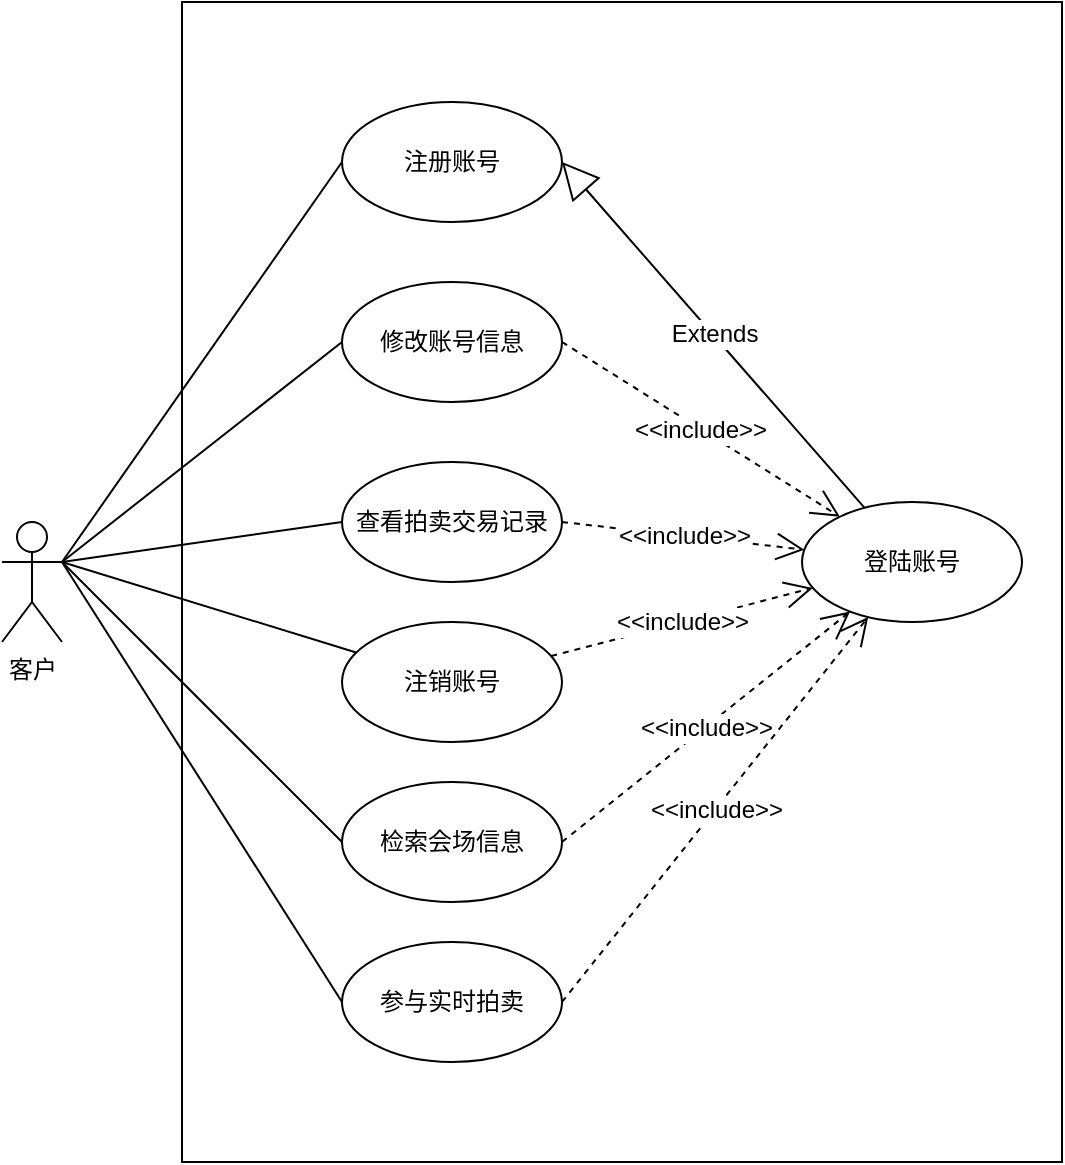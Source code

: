 <mxfile version="20.3.0" type="device"><diagram id="TsNJRCKAIPTdRjv5hArH" name="第 1 页"><mxGraphModel dx="1131" dy="672" grid="1" gridSize="10" guides="1" tooltips="1" connect="1" arrows="1" fold="1" page="1" pageScale="1" pageWidth="827" pageHeight="1169" math="0" shadow="0"><root><mxCell id="0"/><mxCell id="1" parent="0"/><mxCell id="Gx10WPm7qvpERAs0gLBw-1" value="" style="rounded=0;whiteSpace=wrap;html=1;" parent="1" vertex="1"><mxGeometry x="200" y="150" width="440" height="580" as="geometry"/></mxCell><mxCell id="Gx10WPm7qvpERAs0gLBw-9" style="edgeStyle=none;rounded=0;orthogonalLoop=1;jettySize=auto;html=1;exitX=1;exitY=0.333;exitDx=0;exitDy=0;exitPerimeter=0;fontSize=12;endArrow=none;endFill=0;endSize=10;entryX=0;entryY=0.5;entryDx=0;entryDy=0;" parent="1" source="Gx10WPm7qvpERAs0gLBw-2" target="Gx10WPm7qvpERAs0gLBw-8" edge="1"><mxGeometry relative="1" as="geometry"/></mxCell><mxCell id="Gx10WPm7qvpERAs0gLBw-11" style="edgeStyle=none;rounded=0;orthogonalLoop=1;jettySize=auto;html=1;exitX=1;exitY=0.333;exitDx=0;exitDy=0;exitPerimeter=0;fontSize=12;endArrow=none;endFill=0;endSize=10;entryX=0;entryY=0.5;entryDx=0;entryDy=0;" parent="1" source="Gx10WPm7qvpERAs0gLBw-2" target="Gx10WPm7qvpERAs0gLBw-10" edge="1"><mxGeometry relative="1" as="geometry"/></mxCell><mxCell id="Gx10WPm7qvpERAs0gLBw-18" style="edgeStyle=none;rounded=0;orthogonalLoop=1;jettySize=auto;html=1;exitX=1;exitY=0.333;exitDx=0;exitDy=0;exitPerimeter=0;fontSize=12;endArrow=none;endFill=0;endSize=10;" parent="1" source="Gx10WPm7qvpERAs0gLBw-2" target="Gx10WPm7qvpERAs0gLBw-17" edge="1"><mxGeometry relative="1" as="geometry"/></mxCell><mxCell id="Gx10WPm7qvpERAs0gLBw-25" style="edgeStyle=none;rounded=0;orthogonalLoop=1;jettySize=auto;html=1;exitX=1;exitY=0.333;exitDx=0;exitDy=0;exitPerimeter=0;fontSize=12;endArrow=none;endFill=0;endSize=10;entryX=0;entryY=0.5;entryDx=0;entryDy=0;" parent="1" source="Gx10WPm7qvpERAs0gLBw-2" target="Gx10WPm7qvpERAs0gLBw-20" edge="1"><mxGeometry relative="1" as="geometry"/></mxCell><mxCell id="Gx10WPm7qvpERAs0gLBw-26" style="edgeStyle=none;rounded=0;orthogonalLoop=1;jettySize=auto;html=1;exitX=1;exitY=0.333;exitDx=0;exitDy=0;exitPerimeter=0;fontSize=12;endArrow=none;endFill=0;endSize=10;entryX=0;entryY=0.5;entryDx=0;entryDy=0;" parent="1" source="Gx10WPm7qvpERAs0gLBw-2" target="Gx10WPm7qvpERAs0gLBw-21" edge="1"><mxGeometry relative="1" as="geometry"/></mxCell><mxCell id="Gx10WPm7qvpERAs0gLBw-2" value="客户" style="shape=umlActor;verticalLabelPosition=bottom;verticalAlign=top;html=1;" parent="1" vertex="1"><mxGeometry x="110" y="410" width="30" height="60" as="geometry"/></mxCell><mxCell id="Gx10WPm7qvpERAs0gLBw-8" value="修改账号信息" style="ellipse;whiteSpace=wrap;html=1;" parent="1" vertex="1"><mxGeometry x="280" y="290" width="110" height="60" as="geometry"/></mxCell><mxCell id="Gx10WPm7qvpERAs0gLBw-10" value="查看拍卖交易记录" style="ellipse;whiteSpace=wrap;html=1;" parent="1" vertex="1"><mxGeometry x="280" y="380" width="110" height="60" as="geometry"/></mxCell><mxCell id="Gx10WPm7qvpERAs0gLBw-12" value="登陆账号" style="ellipse;whiteSpace=wrap;html=1;" parent="1" vertex="1"><mxGeometry x="510" y="400" width="110" height="60" as="geometry"/></mxCell><mxCell id="Gx10WPm7qvpERAs0gLBw-14" value="&amp;lt;&amp;lt;include&amp;gt;&amp;gt;" style="endArrow=open;endSize=12;dashed=1;html=1;rounded=0;fontSize=12;exitX=1;exitY=0.5;exitDx=0;exitDy=0;" parent="1" source="Gx10WPm7qvpERAs0gLBw-8" target="Gx10WPm7qvpERAs0gLBw-12" edge="1"><mxGeometry width="160" relative="1" as="geometry"><mxPoint x="240" y="160" as="sourcePoint"/><mxPoint x="400" y="160" as="targetPoint"/></mxGeometry></mxCell><mxCell id="Gx10WPm7qvpERAs0gLBw-16" value="&amp;lt;&amp;lt;include&amp;gt;&amp;gt;" style="endArrow=open;endSize=12;dashed=1;html=1;rounded=0;fontSize=12;exitX=1;exitY=0.5;exitDx=0;exitDy=0;" parent="1" source="Gx10WPm7qvpERAs0gLBw-10" target="Gx10WPm7qvpERAs0gLBw-12" edge="1"><mxGeometry width="160" relative="1" as="geometry"><mxPoint x="220" y="380" as="sourcePoint"/><mxPoint x="380" y="380" as="targetPoint"/></mxGeometry></mxCell><mxCell id="Gx10WPm7qvpERAs0gLBw-17" value="注销账号" style="ellipse;whiteSpace=wrap;html=1;" parent="1" vertex="1"><mxGeometry x="280" y="460" width="110" height="60" as="geometry"/></mxCell><mxCell id="Gx10WPm7qvpERAs0gLBw-19" value="&amp;lt;&amp;lt;include&amp;gt;&amp;gt;" style="endArrow=open;endSize=12;dashed=1;html=1;rounded=0;fontSize=12;" parent="1" source="Gx10WPm7qvpERAs0gLBw-17" target="Gx10WPm7qvpERAs0gLBw-12" edge="1"><mxGeometry width="160" relative="1" as="geometry"><mxPoint x="210" y="460" as="sourcePoint"/><mxPoint x="370" y="460" as="targetPoint"/></mxGeometry></mxCell><mxCell id="Gx10WPm7qvpERAs0gLBw-20" value="检索会场信息" style="ellipse;whiteSpace=wrap;html=1;" parent="1" vertex="1"><mxGeometry x="280" y="540" width="110" height="60" as="geometry"/></mxCell><mxCell id="Gx10WPm7qvpERAs0gLBw-21" value="参与实时拍卖" style="ellipse;whiteSpace=wrap;html=1;" parent="1" vertex="1"><mxGeometry x="280" y="620" width="110" height="60" as="geometry"/></mxCell><mxCell id="Gx10WPm7qvpERAs0gLBw-22" value="&amp;lt;&amp;lt;include&amp;gt;&amp;gt;" style="endArrow=open;endSize=12;dashed=1;html=1;rounded=0;fontSize=12;exitX=1;exitY=0.5;exitDx=0;exitDy=0;" parent="1" source="Gx10WPm7qvpERAs0gLBw-20" target="Gx10WPm7qvpERAs0gLBw-12" edge="1"><mxGeometry width="160" relative="1" as="geometry"><mxPoint x="280" y="480" as="sourcePoint"/><mxPoint x="440" y="480" as="targetPoint"/></mxGeometry></mxCell><mxCell id="Gx10WPm7qvpERAs0gLBw-24" value="&amp;lt;&amp;lt;include&amp;gt;&amp;gt;" style="endArrow=open;endSize=12;dashed=1;html=1;rounded=0;fontSize=12;exitX=1;exitY=0.5;exitDx=0;exitDy=0;" parent="1" source="Gx10WPm7qvpERAs0gLBw-21" target="Gx10WPm7qvpERAs0gLBw-12" edge="1"><mxGeometry width="160" relative="1" as="geometry"><mxPoint x="360" y="580" as="sourcePoint"/><mxPoint x="520" y="580" as="targetPoint"/></mxGeometry></mxCell><mxCell id="Gx10WPm7qvpERAs0gLBw-27" value="注册账号" style="ellipse;whiteSpace=wrap;html=1;" parent="1" vertex="1"><mxGeometry x="280" y="200" width="110" height="60" as="geometry"/></mxCell><mxCell id="Gx10WPm7qvpERAs0gLBw-28" value="Extends" style="endArrow=block;endSize=16;endFill=0;html=1;rounded=0;fontSize=12;entryX=1;entryY=0.5;entryDx=0;entryDy=0;" parent="1" source="Gx10WPm7qvpERAs0gLBw-12" target="Gx10WPm7qvpERAs0gLBw-27" edge="1"><mxGeometry width="160" relative="1" as="geometry"><mxPoint x="510" y="590" as="sourcePoint"/><mxPoint x="670" y="590" as="targetPoint"/></mxGeometry></mxCell><mxCell id="8N2mEcM8g9LEmOAwrihP-2" style="edgeStyle=none;rounded=0;orthogonalLoop=1;jettySize=auto;html=1;fontSize=12;endArrow=none;endFill=0;endSize=10;entryX=0;entryY=0.5;entryDx=0;entryDy=0;" edge="1" parent="1" target="Gx10WPm7qvpERAs0gLBw-27"><mxGeometry relative="1" as="geometry"><mxPoint x="140" y="430" as="sourcePoint"/><mxPoint x="290.0" y="330" as="targetPoint"/></mxGeometry></mxCell></root></mxGraphModel></diagram></mxfile>